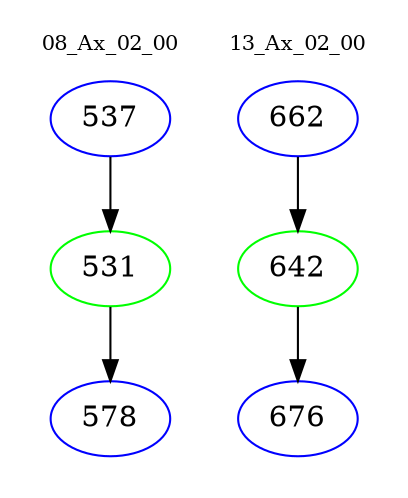 digraph{
subgraph cluster_0 {
color = white
label = "08_Ax_02_00";
fontsize=10;
T0_537 [label="537", color="blue"]
T0_537 -> T0_531 [color="black"]
T0_531 [label="531", color="green"]
T0_531 -> T0_578 [color="black"]
T0_578 [label="578", color="blue"]
}
subgraph cluster_1 {
color = white
label = "13_Ax_02_00";
fontsize=10;
T1_662 [label="662", color="blue"]
T1_662 -> T1_642 [color="black"]
T1_642 [label="642", color="green"]
T1_642 -> T1_676 [color="black"]
T1_676 [label="676", color="blue"]
}
}
